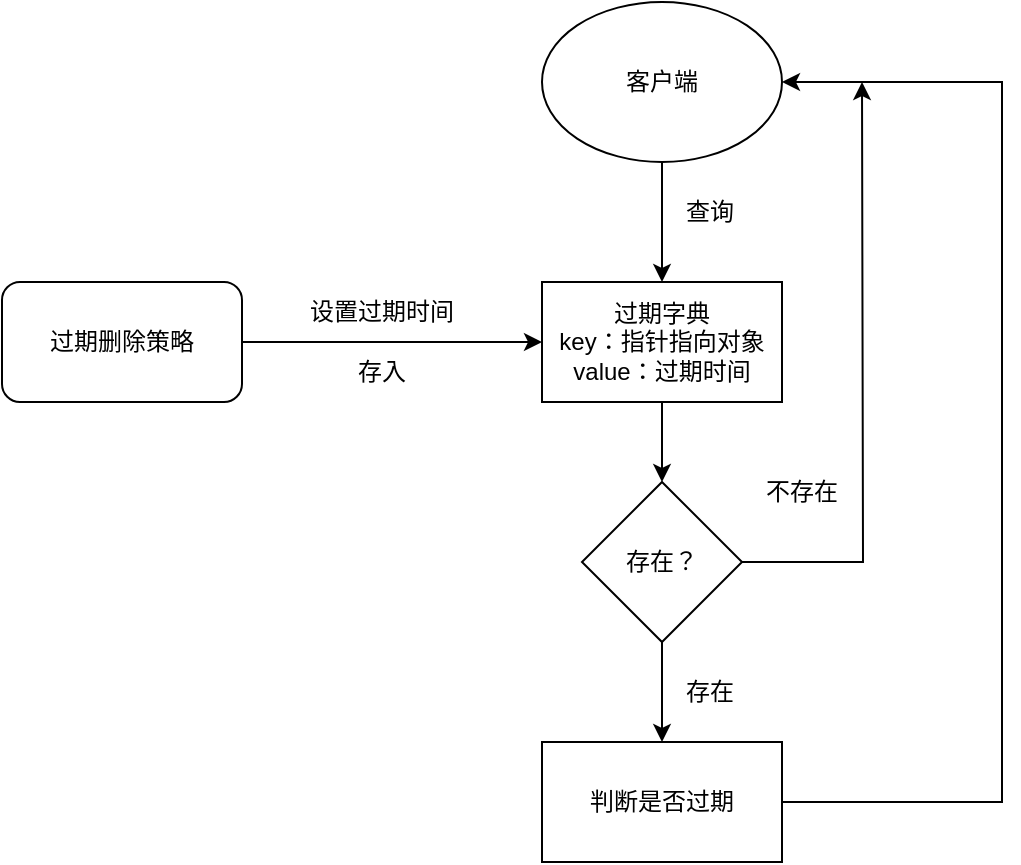 <mxfile version="23.1.5" type="github">
  <diagram name="第 1 页" id="kZFz7qjB4NcAqKcPmEO5">
    <mxGraphModel dx="1026" dy="555" grid="1" gridSize="10" guides="1" tooltips="1" connect="1" arrows="1" fold="1" page="1" pageScale="1" pageWidth="827" pageHeight="1169" math="0" shadow="0">
      <root>
        <mxCell id="0" />
        <mxCell id="1" parent="0" />
        <mxCell id="E8PAzYI_Aem-fdl7nl1A-3" style="edgeStyle=orthogonalEdgeStyle;rounded=0;orthogonalLoop=1;jettySize=auto;html=1;exitX=1;exitY=0.5;exitDx=0;exitDy=0;" edge="1" parent="1" source="E8PAzYI_Aem-fdl7nl1A-1" target="E8PAzYI_Aem-fdl7nl1A-2">
          <mxGeometry relative="1" as="geometry" />
        </mxCell>
        <mxCell id="E8PAzYI_Aem-fdl7nl1A-1" value="过期删除策略" style="rounded=1;whiteSpace=wrap;html=1;" vertex="1" parent="1">
          <mxGeometry x="60" y="140" width="120" height="60" as="geometry" />
        </mxCell>
        <mxCell id="E8PAzYI_Aem-fdl7nl1A-11" style="edgeStyle=orthogonalEdgeStyle;rounded=0;orthogonalLoop=1;jettySize=auto;html=1;exitX=0.5;exitY=1;exitDx=0;exitDy=0;entryX=0.5;entryY=0;entryDx=0;entryDy=0;" edge="1" parent="1" source="E8PAzYI_Aem-fdl7nl1A-2" target="E8PAzYI_Aem-fdl7nl1A-10">
          <mxGeometry relative="1" as="geometry" />
        </mxCell>
        <mxCell id="E8PAzYI_Aem-fdl7nl1A-2" value="过期字典&lt;br&gt;key：指针指向对象&lt;br&gt;value：过期时间" style="rounded=0;whiteSpace=wrap;html=1;" vertex="1" parent="1">
          <mxGeometry x="330" y="140" width="120" height="60" as="geometry" />
        </mxCell>
        <mxCell id="E8PAzYI_Aem-fdl7nl1A-4" value="设置过期时间" style="text;html=1;align=center;verticalAlign=middle;whiteSpace=wrap;rounded=0;" vertex="1" parent="1">
          <mxGeometry x="210" y="140" width="80" height="30" as="geometry" />
        </mxCell>
        <mxCell id="E8PAzYI_Aem-fdl7nl1A-5" value="存入" style="text;html=1;align=center;verticalAlign=middle;whiteSpace=wrap;rounded=0;" vertex="1" parent="1">
          <mxGeometry x="220" y="170" width="60" height="30" as="geometry" />
        </mxCell>
        <mxCell id="E8PAzYI_Aem-fdl7nl1A-7" style="edgeStyle=orthogonalEdgeStyle;rounded=0;orthogonalLoop=1;jettySize=auto;html=1;exitX=0.5;exitY=1;exitDx=0;exitDy=0;" edge="1" parent="1" source="E8PAzYI_Aem-fdl7nl1A-6" target="E8PAzYI_Aem-fdl7nl1A-2">
          <mxGeometry relative="1" as="geometry" />
        </mxCell>
        <mxCell id="E8PAzYI_Aem-fdl7nl1A-6" value="客户端" style="ellipse;whiteSpace=wrap;html=1;" vertex="1" parent="1">
          <mxGeometry x="330" width="120" height="80" as="geometry" />
        </mxCell>
        <mxCell id="E8PAzYI_Aem-fdl7nl1A-8" value="查询" style="text;html=1;align=center;verticalAlign=middle;whiteSpace=wrap;rounded=0;" vertex="1" parent="1">
          <mxGeometry x="384" y="90" width="60" height="30" as="geometry" />
        </mxCell>
        <mxCell id="E8PAzYI_Aem-fdl7nl1A-12" style="edgeStyle=orthogonalEdgeStyle;rounded=0;orthogonalLoop=1;jettySize=auto;html=1;exitX=0.5;exitY=1;exitDx=0;exitDy=0;" edge="1" parent="1" source="E8PAzYI_Aem-fdl7nl1A-10">
          <mxGeometry relative="1" as="geometry">
            <mxPoint x="390" y="370" as="targetPoint" />
          </mxGeometry>
        </mxCell>
        <mxCell id="E8PAzYI_Aem-fdl7nl1A-16" style="edgeStyle=orthogonalEdgeStyle;rounded=0;orthogonalLoop=1;jettySize=auto;html=1;exitX=1;exitY=0.5;exitDx=0;exitDy=0;" edge="1" parent="1" source="E8PAzYI_Aem-fdl7nl1A-10">
          <mxGeometry relative="1" as="geometry">
            <mxPoint x="490" y="40" as="targetPoint" />
          </mxGeometry>
        </mxCell>
        <mxCell id="E8PAzYI_Aem-fdl7nl1A-10" value="存在？" style="rhombus;whiteSpace=wrap;html=1;" vertex="1" parent="1">
          <mxGeometry x="350" y="240" width="80" height="80" as="geometry" />
        </mxCell>
        <mxCell id="E8PAzYI_Aem-fdl7nl1A-14" style="edgeStyle=orthogonalEdgeStyle;rounded=0;orthogonalLoop=1;jettySize=auto;html=1;exitX=1;exitY=0.5;exitDx=0;exitDy=0;entryX=1;entryY=0.5;entryDx=0;entryDy=0;" edge="1" parent="1" source="E8PAzYI_Aem-fdl7nl1A-13" target="E8PAzYI_Aem-fdl7nl1A-6">
          <mxGeometry relative="1" as="geometry">
            <Array as="points">
              <mxPoint x="560" y="400" />
              <mxPoint x="560" y="40" />
            </Array>
          </mxGeometry>
        </mxCell>
        <mxCell id="E8PAzYI_Aem-fdl7nl1A-13" value="判断是否过期" style="rounded=0;whiteSpace=wrap;html=1;" vertex="1" parent="1">
          <mxGeometry x="330" y="370" width="120" height="60" as="geometry" />
        </mxCell>
        <mxCell id="E8PAzYI_Aem-fdl7nl1A-17" value="存在" style="text;html=1;align=center;verticalAlign=middle;whiteSpace=wrap;rounded=0;" vertex="1" parent="1">
          <mxGeometry x="384" y="330" width="60" height="30" as="geometry" />
        </mxCell>
        <mxCell id="E8PAzYI_Aem-fdl7nl1A-18" value="不存在" style="text;html=1;align=center;verticalAlign=middle;whiteSpace=wrap;rounded=0;" vertex="1" parent="1">
          <mxGeometry x="430" y="230" width="60" height="30" as="geometry" />
        </mxCell>
      </root>
    </mxGraphModel>
  </diagram>
</mxfile>
